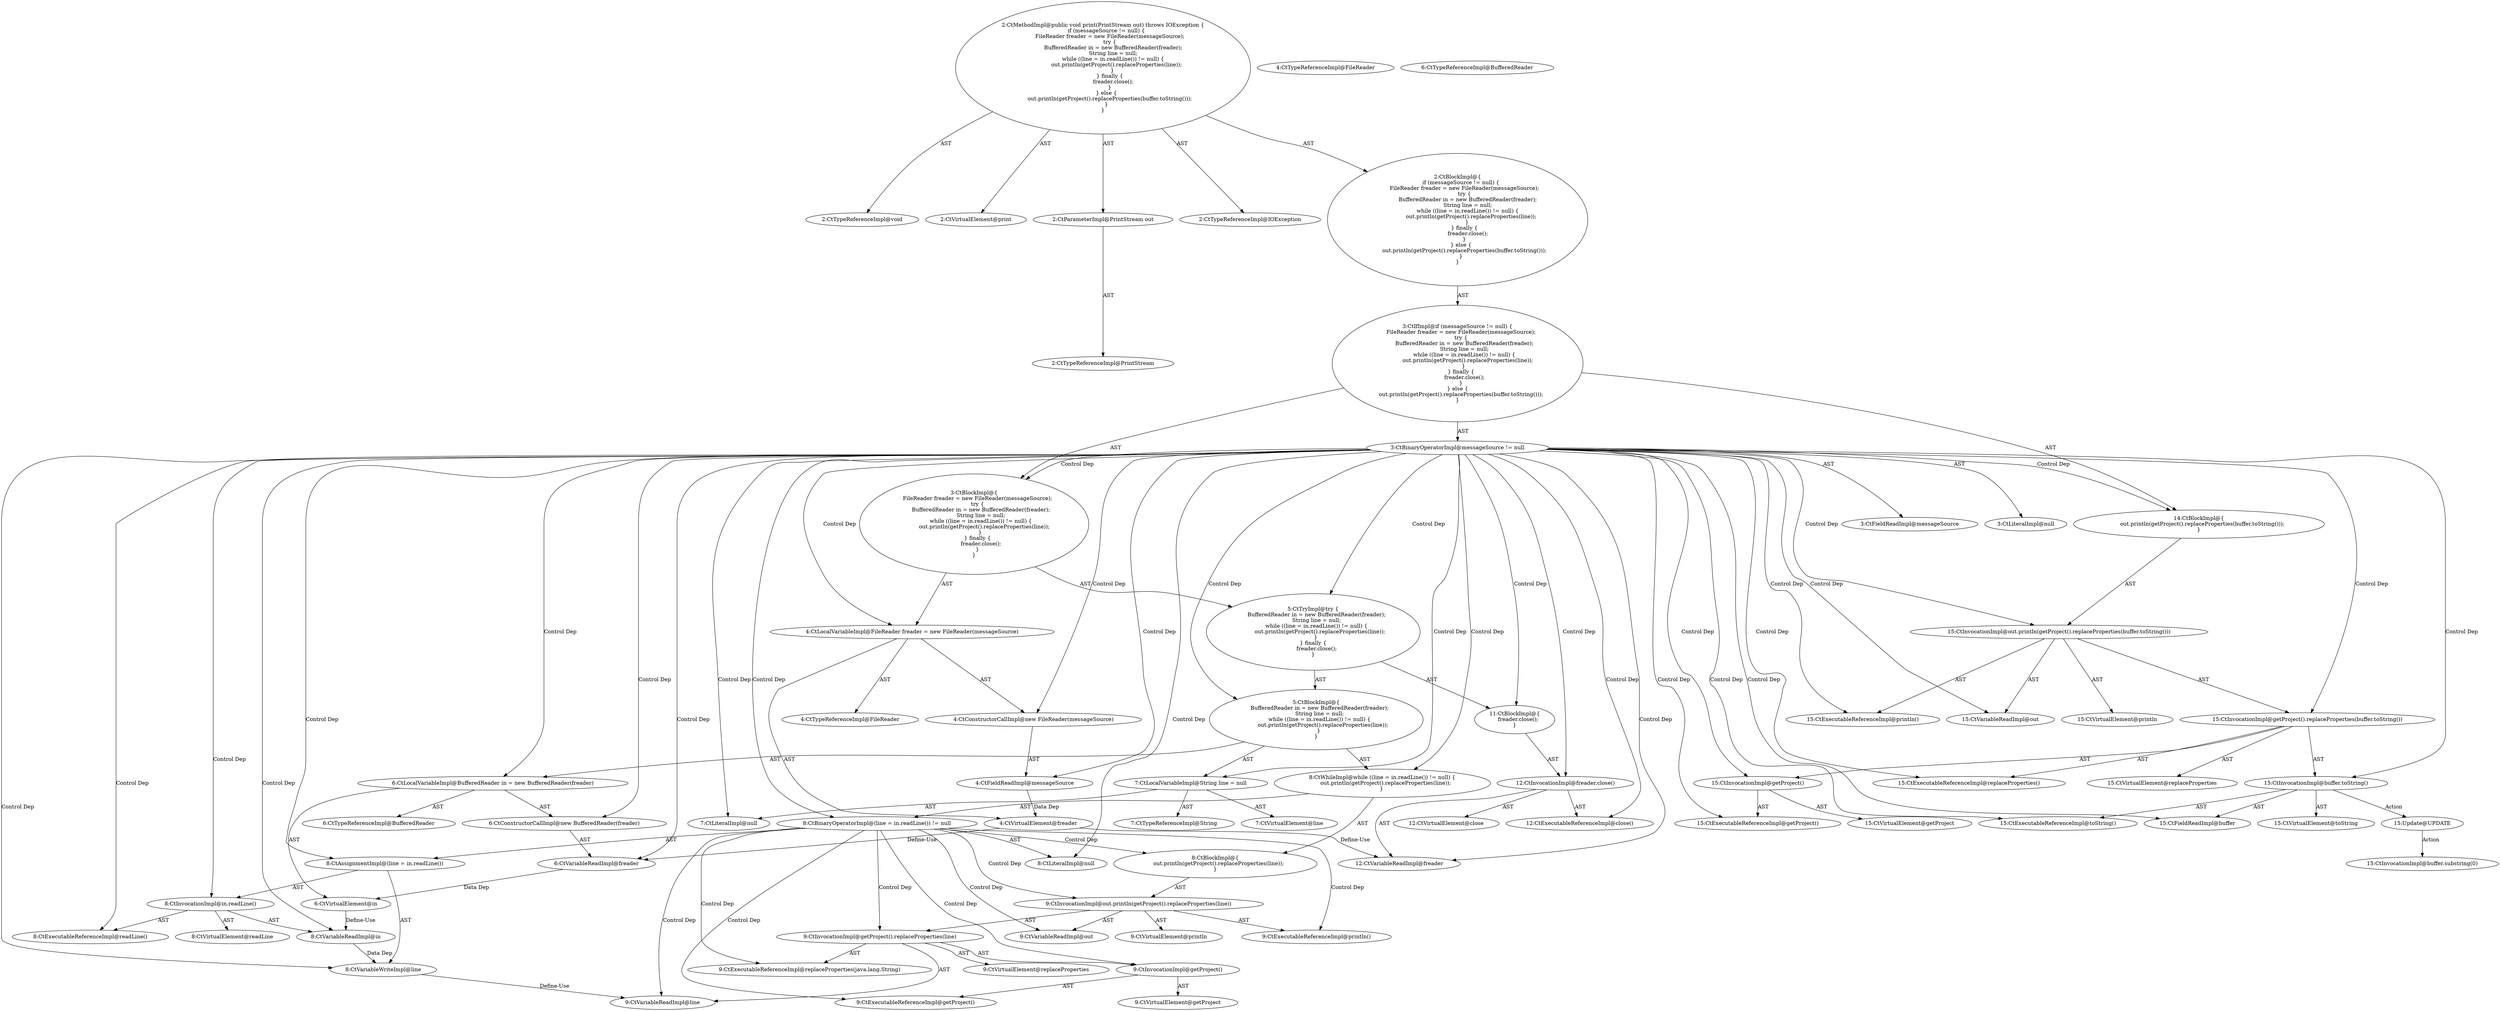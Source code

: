 digraph "print#?,PrintStream" {
0 [label="2:CtTypeReferenceImpl@void" shape=ellipse]
1 [label="2:CtVirtualElement@print" shape=ellipse]
2 [label="2:CtParameterImpl@PrintStream out" shape=ellipse]
3 [label="2:CtTypeReferenceImpl@PrintStream" shape=ellipse]
4 [label="2:CtTypeReferenceImpl@IOException" shape=ellipse]
5 [label="3:CtFieldReadImpl@messageSource" shape=ellipse]
6 [label="3:CtLiteralImpl@null" shape=ellipse]
7 [label="3:CtBinaryOperatorImpl@messageSource != null" shape=ellipse]
8 [label="4:CtTypeReferenceImpl@FileReader" shape=ellipse]
9 [label="4:CtTypeReferenceImpl@FileReader" shape=ellipse]
10 [label="4:CtFieldReadImpl@messageSource" shape=ellipse]
11 [label="4:CtConstructorCallImpl@new FileReader(messageSource)" shape=ellipse]
12 [label="4:CtVirtualElement@freader" shape=ellipse]
13 [label="4:CtLocalVariableImpl@FileReader freader = new FileReader(messageSource)" shape=ellipse]
14 [label="6:CtTypeReferenceImpl@BufferedReader" shape=ellipse]
15 [label="6:CtTypeReferenceImpl@BufferedReader" shape=ellipse]
16 [label="6:CtVariableReadImpl@freader" shape=ellipse]
17 [label="6:CtConstructorCallImpl@new BufferedReader(freader)" shape=ellipse]
18 [label="6:CtVirtualElement@in" shape=ellipse]
19 [label="6:CtLocalVariableImpl@BufferedReader in = new BufferedReader(freader)" shape=ellipse]
20 [label="7:CtTypeReferenceImpl@String" shape=ellipse]
21 [label="7:CtLiteralImpl@null" shape=ellipse]
22 [label="7:CtVirtualElement@line" shape=ellipse]
23 [label="7:CtLocalVariableImpl@String line = null" shape=ellipse]
24 [label="8:CtVariableWriteImpl@line" shape=ellipse]
25 [label="8:CtExecutableReferenceImpl@readLine()" shape=ellipse]
26 [label="8:CtVirtualElement@readLine" shape=ellipse]
27 [label="8:CtVariableReadImpl@in" shape=ellipse]
28 [label="8:CtInvocationImpl@in.readLine()" shape=ellipse]
29 [label="8:CtAssignmentImpl@(line = in.readLine())" shape=ellipse]
30 [label="8:CtLiteralImpl@null" shape=ellipse]
31 [label="8:CtBinaryOperatorImpl@(line = in.readLine()) != null" shape=ellipse]
32 [label="9:CtExecutableReferenceImpl@println()" shape=ellipse]
33 [label="9:CtVirtualElement@println" shape=ellipse]
34 [label="9:CtVariableReadImpl@out" shape=ellipse]
35 [label="9:CtExecutableReferenceImpl@replaceProperties(java.lang.String)" shape=ellipse]
36 [label="9:CtVirtualElement@replaceProperties" shape=ellipse]
37 [label="9:CtExecutableReferenceImpl@getProject()" shape=ellipse]
38 [label="9:CtVirtualElement@getProject" shape=ellipse]
39 [label="9:CtInvocationImpl@getProject()" shape=ellipse]
40 [label="9:CtVariableReadImpl@line" shape=ellipse]
41 [label="9:CtInvocationImpl@getProject().replaceProperties(line)" shape=ellipse]
42 [label="9:CtInvocationImpl@out.println(getProject().replaceProperties(line))" shape=ellipse]
43 [label="8:CtBlockImpl@\{
    out.println(getProject().replaceProperties(line));
\}" shape=ellipse]
44 [label="8:CtWhileImpl@while ((line = in.readLine()) != null) \{
    out.println(getProject().replaceProperties(line));
\} " shape=ellipse]
45 [label="5:CtBlockImpl@\{
    BufferedReader in = new BufferedReader(freader);
    String line = null;
    while ((line = in.readLine()) != null) \{
        out.println(getProject().replaceProperties(line));
    \} 
\}" shape=ellipse]
46 [label="12:CtExecutableReferenceImpl@close()" shape=ellipse]
47 [label="12:CtVirtualElement@close" shape=ellipse]
48 [label="12:CtVariableReadImpl@freader" shape=ellipse]
49 [label="12:CtInvocationImpl@freader.close()" shape=ellipse]
50 [label="11:CtBlockImpl@\{
    freader.close();
\}" shape=ellipse]
51 [label="5:CtTryImpl@try \{
    BufferedReader in = new BufferedReader(freader);
    String line = null;
    while ((line = in.readLine()) != null) \{
        out.println(getProject().replaceProperties(line));
    \} 
\} finally \{
    freader.close();
\}" shape=ellipse]
52 [label="3:CtBlockImpl@\{
    FileReader freader = new FileReader(messageSource);
    try \{
        BufferedReader in = new BufferedReader(freader);
        String line = null;
        while ((line = in.readLine()) != null) \{
            out.println(getProject().replaceProperties(line));
        \} 
    \} finally \{
        freader.close();
    \}
\}" shape=ellipse]
53 [label="15:CtExecutableReferenceImpl@println()" shape=ellipse]
54 [label="15:CtVirtualElement@println" shape=ellipse]
55 [label="15:CtVariableReadImpl@out" shape=ellipse]
56 [label="15:CtExecutableReferenceImpl@replaceProperties()" shape=ellipse]
57 [label="15:CtVirtualElement@replaceProperties" shape=ellipse]
58 [label="15:CtExecutableReferenceImpl@getProject()" shape=ellipse]
59 [label="15:CtVirtualElement@getProject" shape=ellipse]
60 [label="15:CtInvocationImpl@getProject()" shape=ellipse]
61 [label="15:CtExecutableReferenceImpl@toString()" shape=ellipse]
62 [label="15:CtVirtualElement@toString" shape=ellipse]
63 [label="15:CtFieldReadImpl@buffer" shape=ellipse]
64 [label="15:CtInvocationImpl@buffer.toString()" shape=ellipse]
65 [label="15:CtInvocationImpl@getProject().replaceProperties(buffer.toString())" shape=ellipse]
66 [label="15:CtInvocationImpl@out.println(getProject().replaceProperties(buffer.toString()))" shape=ellipse]
67 [label="14:CtBlockImpl@\{
    out.println(getProject().replaceProperties(buffer.toString()));
\}" shape=ellipse]
68 [label="3:CtIfImpl@if (messageSource != null) \{
    FileReader freader = new FileReader(messageSource);
    try \{
        BufferedReader in = new BufferedReader(freader);
        String line = null;
        while ((line = in.readLine()) != null) \{
            out.println(getProject().replaceProperties(line));
        \} 
    \} finally \{
        freader.close();
    \}
\} else \{
    out.println(getProject().replaceProperties(buffer.toString()));
\}" shape=ellipse]
69 [label="2:CtBlockImpl@\{
    if (messageSource != null) \{
        FileReader freader = new FileReader(messageSource);
        try \{
            BufferedReader in = new BufferedReader(freader);
            String line = null;
            while ((line = in.readLine()) != null) \{
                out.println(getProject().replaceProperties(line));
            \} 
        \} finally \{
            freader.close();
        \}
    \} else \{
        out.println(getProject().replaceProperties(buffer.toString()));
    \}
\}" shape=ellipse]
70 [label="2:CtMethodImpl@public void print(PrintStream out) throws IOException \{
    if (messageSource != null) \{
        FileReader freader = new FileReader(messageSource);
        try \{
            BufferedReader in = new BufferedReader(freader);
            String line = null;
            while ((line = in.readLine()) != null) \{
                out.println(getProject().replaceProperties(line));
            \} 
        \} finally \{
            freader.close();
        \}
    \} else \{
        out.println(getProject().replaceProperties(buffer.toString()));
    \}
\}" shape=ellipse]
71 [label="15:Update@UPDATE" shape=ellipse]
72 [label="15:CtInvocationImpl@buffer.substring(0)" shape=ellipse]
2 -> 3 [label="AST"];
7 -> 5 [label="AST"];
7 -> 6 [label="AST"];
7 -> 52 [label="Control Dep"];
7 -> 13 [label="Control Dep"];
7 -> 11 [label="Control Dep"];
7 -> 10 [label="Control Dep"];
7 -> 51 [label="Control Dep"];
7 -> 45 [label="Control Dep"];
7 -> 19 [label="Control Dep"];
7 -> 17 [label="Control Dep"];
7 -> 16 [label="Control Dep"];
7 -> 23 [label="Control Dep"];
7 -> 21 [label="Control Dep"];
7 -> 44 [label="Control Dep"];
7 -> 31 [label="Control Dep"];
7 -> 29 [label="Control Dep"];
7 -> 24 [label="Control Dep"];
7 -> 28 [label="Control Dep"];
7 -> 25 [label="Control Dep"];
7 -> 27 [label="Control Dep"];
7 -> 30 [label="Control Dep"];
7 -> 50 [label="Control Dep"];
7 -> 49 [label="Control Dep"];
7 -> 46 [label="Control Dep"];
7 -> 48 [label="Control Dep"];
7 -> 67 [label="Control Dep"];
7 -> 66 [label="Control Dep"];
7 -> 53 [label="Control Dep"];
7 -> 55 [label="Control Dep"];
7 -> 65 [label="Control Dep"];
7 -> 56 [label="Control Dep"];
7 -> 60 [label="Control Dep"];
7 -> 58 [label="Control Dep"];
7 -> 64 [label="Control Dep"];
7 -> 61 [label="Control Dep"];
7 -> 63 [label="Control Dep"];
10 -> 12 [label="Data Dep"];
11 -> 10 [label="AST"];
12 -> 16 [label="Define-Use"];
12 -> 48 [label="Define-Use"];
13 -> 12 [label="AST"];
13 -> 8 [label="AST"];
13 -> 11 [label="AST"];
16 -> 18 [label="Data Dep"];
17 -> 16 [label="AST"];
18 -> 27 [label="Define-Use"];
19 -> 18 [label="AST"];
19 -> 14 [label="AST"];
19 -> 17 [label="AST"];
23 -> 22 [label="AST"];
23 -> 20 [label="AST"];
23 -> 21 [label="AST"];
24 -> 40 [label="Define-Use"];
27 -> 24 [label="Data Dep"];
28 -> 26 [label="AST"];
28 -> 27 [label="AST"];
28 -> 25 [label="AST"];
29 -> 24 [label="AST"];
29 -> 28 [label="AST"];
31 -> 29 [label="AST"];
31 -> 30 [label="AST"];
31 -> 43 [label="Control Dep"];
31 -> 42 [label="Control Dep"];
31 -> 32 [label="Control Dep"];
31 -> 34 [label="Control Dep"];
31 -> 41 [label="Control Dep"];
31 -> 35 [label="Control Dep"];
31 -> 39 [label="Control Dep"];
31 -> 37 [label="Control Dep"];
31 -> 40 [label="Control Dep"];
39 -> 38 [label="AST"];
39 -> 37 [label="AST"];
41 -> 36 [label="AST"];
41 -> 39 [label="AST"];
41 -> 35 [label="AST"];
41 -> 40 [label="AST"];
42 -> 33 [label="AST"];
42 -> 34 [label="AST"];
42 -> 32 [label="AST"];
42 -> 41 [label="AST"];
43 -> 42 [label="AST"];
44 -> 31 [label="AST"];
44 -> 43 [label="AST"];
45 -> 19 [label="AST"];
45 -> 23 [label="AST"];
45 -> 44 [label="AST"];
49 -> 47 [label="AST"];
49 -> 48 [label="AST"];
49 -> 46 [label="AST"];
50 -> 49 [label="AST"];
51 -> 45 [label="AST"];
51 -> 50 [label="AST"];
52 -> 13 [label="AST"];
52 -> 51 [label="AST"];
60 -> 59 [label="AST"];
60 -> 58 [label="AST"];
64 -> 62 [label="AST"];
64 -> 63 [label="AST"];
64 -> 61 [label="AST"];
64 -> 71 [label="Action"];
65 -> 57 [label="AST"];
65 -> 60 [label="AST"];
65 -> 56 [label="AST"];
65 -> 64 [label="AST"];
66 -> 54 [label="AST"];
66 -> 55 [label="AST"];
66 -> 53 [label="AST"];
66 -> 65 [label="AST"];
67 -> 66 [label="AST"];
68 -> 7 [label="AST"];
68 -> 52 [label="AST"];
68 -> 67 [label="AST"];
69 -> 68 [label="AST"];
70 -> 1 [label="AST"];
70 -> 0 [label="AST"];
70 -> 2 [label="AST"];
70 -> 4 [label="AST"];
70 -> 69 [label="AST"];
71 -> 72 [label="Action"];
}